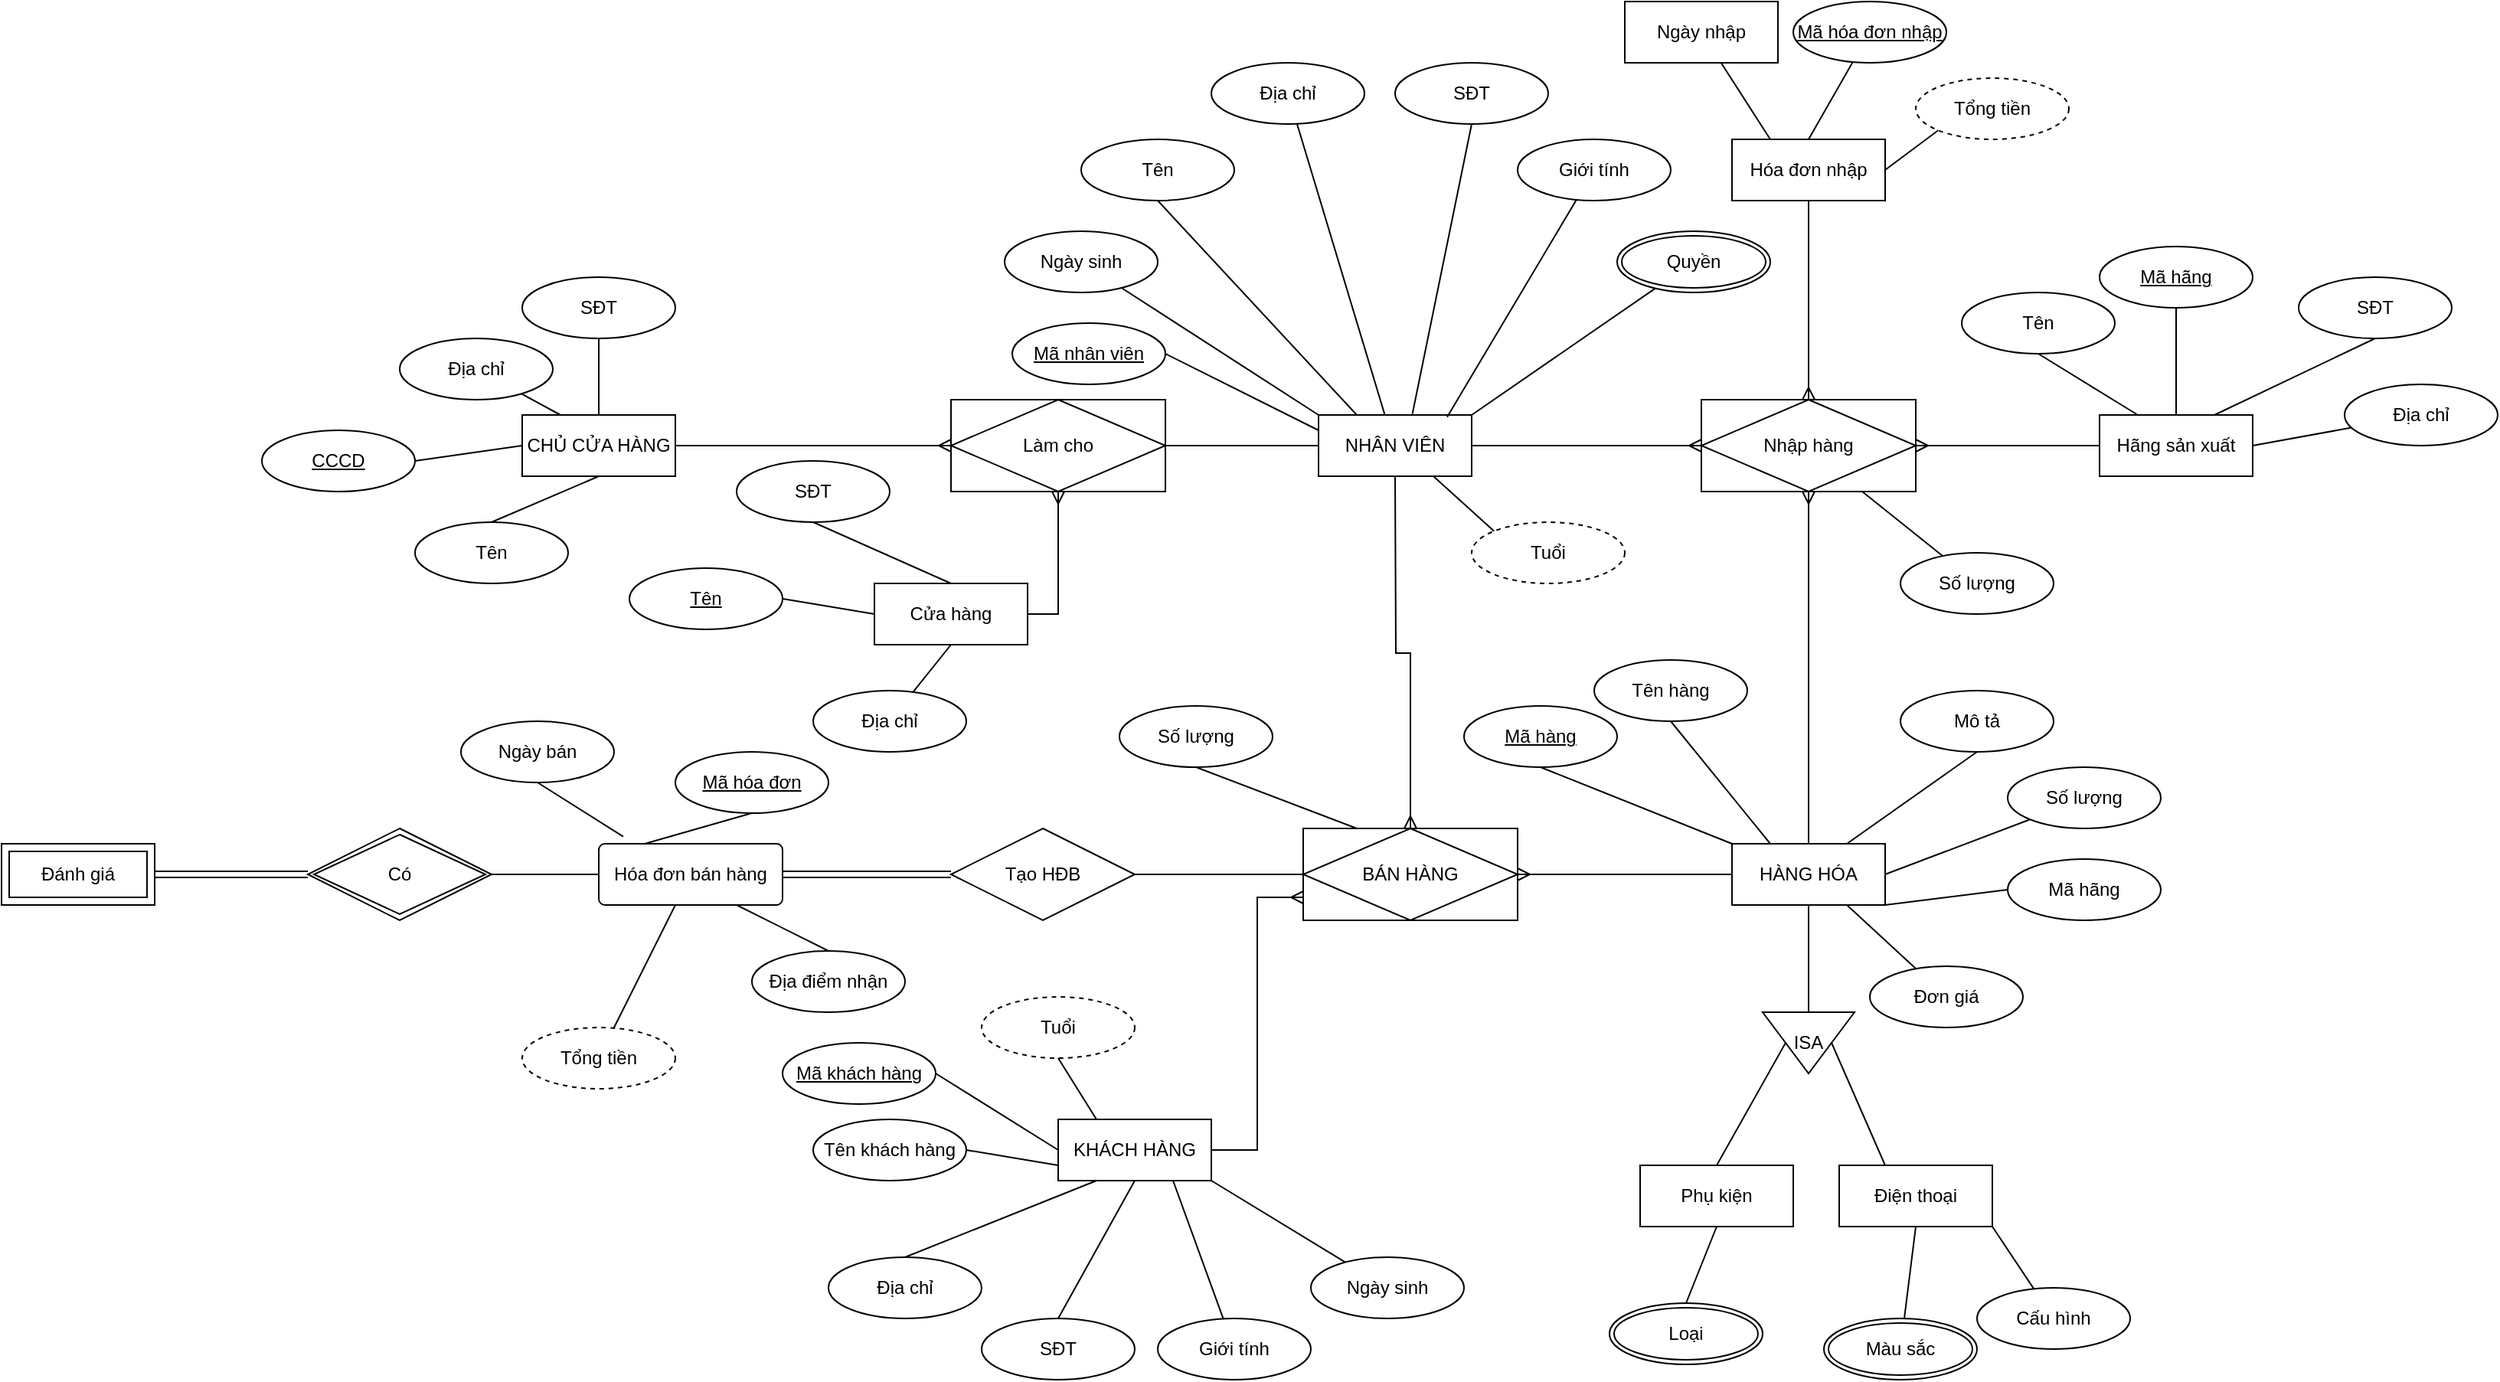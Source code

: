 <mxfile version="20.5.3" type="github">
  <diagram id="R2lEEEUBdFMjLlhIrx00" name="Page-1">
    <mxGraphModel dx="1632" dy="1568" grid="1" gridSize="10" guides="1" tooltips="1" connect="1" arrows="1" fold="1" page="1" pageScale="1" pageWidth="850" pageHeight="1100" math="0" shadow="0" extFonts="Permanent Marker^https://fonts.googleapis.com/css?family=Permanent+Marker">
      <root>
        <mxCell id="0" />
        <mxCell id="1" parent="0" />
        <mxCell id="MtX7xaCDXaW55iBjpOm6-78" value="Hóa đơn bán hàng" style="rounded=1;arcSize=10;whiteSpace=wrap;html=1;align=center;shadow=0;" parent="1" vertex="1">
          <mxGeometry x="10" y="360" width="120" height="40" as="geometry" />
        </mxCell>
        <mxCell id="MtX7xaCDXaW55iBjpOm6-1" value="BÁN HÀNG" style="shape=associativeEntity;whiteSpace=wrap;html=1;align=center;" parent="1" vertex="1">
          <mxGeometry x="470" y="350" width="140" height="60" as="geometry" />
        </mxCell>
        <mxCell id="MtX7xaCDXaW55iBjpOm6-67" value="Tạo HĐB" style="shape=rhombus;perimeter=rhombusPerimeter;whiteSpace=wrap;html=1;align=center;" parent="1" vertex="1">
          <mxGeometry x="240" y="350" width="120" height="60" as="geometry" />
        </mxCell>
        <mxCell id="MtX7xaCDXaW55iBjpOm6-68" value="" style="shape=link;html=1;rounded=0;exitX=0;exitY=0.5;exitDx=0;exitDy=0;entryX=1;entryY=0.5;entryDx=0;entryDy=0;" parent="1" source="MtX7xaCDXaW55iBjpOm6-67" target="MtX7xaCDXaW55iBjpOm6-78" edge="1">
          <mxGeometry relative="1" as="geometry">
            <mxPoint x="250" y="180" as="sourcePoint" />
            <mxPoint x="150" y="250" as="targetPoint" />
          </mxGeometry>
        </mxCell>
        <mxCell id="MtX7xaCDXaW55iBjpOm6-70" value="" style="endArrow=none;html=1;rounded=0;exitX=1;exitY=0.5;exitDx=0;exitDy=0;entryX=0;entryY=0.5;entryDx=0;entryDy=0;" parent="1" source="MtX7xaCDXaW55iBjpOm6-67" target="MtX7xaCDXaW55iBjpOm6-1" edge="1">
          <mxGeometry width="50" height="50" relative="1" as="geometry">
            <mxPoint x="400" y="270" as="sourcePoint" />
            <mxPoint x="450" y="220" as="targetPoint" />
          </mxGeometry>
        </mxCell>
        <mxCell id="MtX7xaCDXaW55iBjpOm6-81" value="" style="endArrow=none;html=1;rounded=0;exitX=0.75;exitY=1;exitDx=0;exitDy=0;entryX=0.5;entryY=0;entryDx=0;entryDy=0;" parent="1" source="MtX7xaCDXaW55iBjpOm6-78" target="MtX7xaCDXaW55iBjpOm6-82" edge="1">
          <mxGeometry relative="1" as="geometry">
            <mxPoint x="280" y="280" as="sourcePoint" />
            <mxPoint x="440" y="280" as="targetPoint" />
          </mxGeometry>
        </mxCell>
        <mxCell id="MtX7xaCDXaW55iBjpOm6-82" value="Địa điểm nhận" style="ellipse;whiteSpace=wrap;html=1;align=center;shadow=0;" parent="1" vertex="1">
          <mxGeometry x="110" y="430" width="100" height="40" as="geometry" />
        </mxCell>
        <mxCell id="MtX7xaCDXaW55iBjpOm6-83" value="" style="endArrow=none;html=1;rounded=0;" parent="1" source="MtX7xaCDXaW55iBjpOm6-78" target="MtX7xaCDXaW55iBjpOm6-84" edge="1">
          <mxGeometry relative="1" as="geometry">
            <mxPoint x="-100" y="320" as="sourcePoint" />
            <mxPoint x="60" y="320" as="targetPoint" />
          </mxGeometry>
        </mxCell>
        <mxCell id="MtX7xaCDXaW55iBjpOm6-84" value="Tổng tiền" style="ellipse;whiteSpace=wrap;html=1;align=center;dashed=1;shadow=0;" parent="1" vertex="1">
          <mxGeometry x="-40" y="480" width="100" height="40" as="geometry" />
        </mxCell>
        <mxCell id="MtX7xaCDXaW55iBjpOm6-87" value="Ngày bán" style="ellipse;whiteSpace=wrap;html=1;align=center;shadow=0;" parent="1" vertex="1">
          <mxGeometry x="-80" y="280" width="100" height="40" as="geometry" />
        </mxCell>
        <mxCell id="MtX7xaCDXaW55iBjpOm6-88" value="" style="endArrow=none;html=1;rounded=0;exitX=0.5;exitY=1;exitDx=0;exitDy=0;entryX=0.133;entryY=-0.117;entryDx=0;entryDy=0;entryPerimeter=0;" parent="1" source="MtX7xaCDXaW55iBjpOm6-87" target="MtX7xaCDXaW55iBjpOm6-78" edge="1">
          <mxGeometry relative="1" as="geometry">
            <mxPoint x="-130" y="240" as="sourcePoint" />
            <mxPoint x="30" y="240" as="targetPoint" />
          </mxGeometry>
        </mxCell>
        <mxCell id="MtX7xaCDXaW55iBjpOm6-89" value="Mã hóa đơn" style="ellipse;whiteSpace=wrap;html=1;align=center;fontStyle=4;shadow=0;" parent="1" vertex="1">
          <mxGeometry x="60" y="300" width="100" height="40" as="geometry" />
        </mxCell>
        <mxCell id="MtX7xaCDXaW55iBjpOm6-90" value="" style="endArrow=none;html=1;rounded=0;entryX=0.25;entryY=0;entryDx=0;entryDy=0;exitX=0.5;exitY=1;exitDx=0;exitDy=0;" parent="1" source="MtX7xaCDXaW55iBjpOm6-89" target="MtX7xaCDXaW55iBjpOm6-78" edge="1">
          <mxGeometry relative="1" as="geometry">
            <mxPoint x="-50" y="199.5" as="sourcePoint" />
            <mxPoint x="110" y="199.5" as="targetPoint" />
          </mxGeometry>
        </mxCell>
        <mxCell id="MtX7xaCDXaW55iBjpOm6-94" value="" style="edgeStyle=entityRelationEdgeStyle;fontSize=12;html=1;endArrow=ERmany;rounded=0;strokeColor=default;entryX=0;entryY=0.75;entryDx=0;entryDy=0;exitX=1;exitY=0.5;exitDx=0;exitDy=0;" parent="1" source="MtX7xaCDXaW55iBjpOm6-95" target="MtX7xaCDXaW55iBjpOm6-1" edge="1">
          <mxGeometry width="100" height="100" relative="1" as="geometry">
            <mxPoint x="420" y="490" as="sourcePoint" />
            <mxPoint x="500" y="370" as="targetPoint" />
          </mxGeometry>
        </mxCell>
        <mxCell id="MtX7xaCDXaW55iBjpOm6-95" value="KHÁCH HÀNG" style="whiteSpace=wrap;html=1;align=center;shadow=0;" parent="1" vertex="1">
          <mxGeometry x="310" y="540" width="100" height="40" as="geometry" />
        </mxCell>
        <mxCell id="MtX7xaCDXaW55iBjpOm6-96" value="" style="endArrow=none;html=1;rounded=0;strokeColor=default;entryX=0.25;entryY=0;entryDx=0;entryDy=0;exitX=0.5;exitY=1;exitDx=0;exitDy=0;" parent="1" source="MtX7xaCDXaW55iBjpOm6-97" target="MtX7xaCDXaW55iBjpOm6-1" edge="1">
          <mxGeometry relative="1" as="geometry">
            <mxPoint x="400" y="170" as="sourcePoint" />
            <mxPoint x="480" y="140" as="targetPoint" />
          </mxGeometry>
        </mxCell>
        <mxCell id="MtX7xaCDXaW55iBjpOm6-97" value="Số lượng" style="ellipse;whiteSpace=wrap;html=1;align=center;shadow=0;" parent="1" vertex="1">
          <mxGeometry x="350" y="270" width="100" height="40" as="geometry" />
        </mxCell>
        <mxCell id="MtX7xaCDXaW55iBjpOm6-98" value="Tuổi" style="ellipse;whiteSpace=wrap;html=1;align=center;dashed=1;shadow=0;" parent="1" vertex="1">
          <mxGeometry x="260" y="460" width="100" height="40" as="geometry" />
        </mxCell>
        <mxCell id="MtX7xaCDXaW55iBjpOm6-99" value="" style="endArrow=none;html=1;rounded=0;strokeColor=default;exitX=0.5;exitY=1;exitDx=0;exitDy=0;entryX=0.25;entryY=0;entryDx=0;entryDy=0;" parent="1" source="MtX7xaCDXaW55iBjpOm6-98" target="MtX7xaCDXaW55iBjpOm6-95" edge="1">
          <mxGeometry relative="1" as="geometry">
            <mxPoint x="120" y="550" as="sourcePoint" />
            <mxPoint x="280" y="550" as="targetPoint" />
          </mxGeometry>
        </mxCell>
        <mxCell id="MtX7xaCDXaW55iBjpOm6-100" value="Mã khách hàng" style="ellipse;whiteSpace=wrap;html=1;align=center;fontStyle=4;shadow=0;" parent="1" vertex="1">
          <mxGeometry x="130" y="490" width="100" height="40" as="geometry" />
        </mxCell>
        <mxCell id="MtX7xaCDXaW55iBjpOm6-101" value="" style="endArrow=none;html=1;rounded=0;strokeColor=default;exitX=1;exitY=0.5;exitDx=0;exitDy=0;entryX=0;entryY=0.5;entryDx=0;entryDy=0;" parent="1" source="MtX7xaCDXaW55iBjpOm6-100" target="MtX7xaCDXaW55iBjpOm6-95" edge="1">
          <mxGeometry relative="1" as="geometry">
            <mxPoint x="210" y="560" as="sourcePoint" />
            <mxPoint x="310" y="490" as="targetPoint" />
          </mxGeometry>
        </mxCell>
        <mxCell id="MtX7xaCDXaW55iBjpOm6-103" value="Tên khách hàng" style="ellipse;whiteSpace=wrap;html=1;align=center;shadow=0;" parent="1" vertex="1">
          <mxGeometry x="150" y="540" width="100" height="40" as="geometry" />
        </mxCell>
        <mxCell id="MtX7xaCDXaW55iBjpOm6-104" value="" style="endArrow=none;html=1;rounded=0;strokeColor=default;exitX=1;exitY=0.5;exitDx=0;exitDy=0;entryX=0;entryY=0.75;entryDx=0;entryDy=0;" parent="1" source="MtX7xaCDXaW55iBjpOm6-103" target="MtX7xaCDXaW55iBjpOm6-95" edge="1">
          <mxGeometry relative="1" as="geometry">
            <mxPoint x="260" y="529.38" as="sourcePoint" />
            <mxPoint x="410" y="529" as="targetPoint" />
          </mxGeometry>
        </mxCell>
        <mxCell id="MtX7xaCDXaW55iBjpOm6-105" value="Địa chỉ" style="ellipse;whiteSpace=wrap;html=1;align=center;shadow=0;" parent="1" vertex="1">
          <mxGeometry x="160" y="630" width="100" height="40" as="geometry" />
        </mxCell>
        <mxCell id="MtX7xaCDXaW55iBjpOm6-106" value="" style="endArrow=none;html=1;rounded=0;strokeColor=default;exitX=0.5;exitY=0;exitDx=0;exitDy=0;entryX=0.25;entryY=1;entryDx=0;entryDy=0;" parent="1" source="MtX7xaCDXaW55iBjpOm6-105" target="MtX7xaCDXaW55iBjpOm6-95" edge="1">
          <mxGeometry relative="1" as="geometry">
            <mxPoint x="20" y="390" as="sourcePoint" />
            <mxPoint x="180" y="390" as="targetPoint" />
          </mxGeometry>
        </mxCell>
        <mxCell id="MtX7xaCDXaW55iBjpOm6-107" value="" style="endArrow=none;html=1;rounded=0;strokeColor=default;exitX=0.5;exitY=0;exitDx=0;exitDy=0;entryX=0.5;entryY=1;entryDx=0;entryDy=0;" parent="1" source="MtX7xaCDXaW55iBjpOm6-109" target="MtX7xaCDXaW55iBjpOm6-95" edge="1">
          <mxGeometry relative="1" as="geometry">
            <mxPoint x="20" y="390" as="sourcePoint" />
            <mxPoint x="180" y="390" as="targetPoint" />
          </mxGeometry>
        </mxCell>
        <mxCell id="MtX7xaCDXaW55iBjpOm6-109" value="SĐT" style="ellipse;whiteSpace=wrap;html=1;align=center;shadow=0;" parent="1" vertex="1">
          <mxGeometry x="260" y="670" width="100" height="40" as="geometry" />
        </mxCell>
        <mxCell id="MtX7xaCDXaW55iBjpOm6-113" value="" style="endArrow=none;html=1;rounded=0;strokeColor=default;exitX=0.75;exitY=1;exitDx=0;exitDy=0;" parent="1" source="MtX7xaCDXaW55iBjpOm6-95" target="MtX7xaCDXaW55iBjpOm6-114" edge="1">
          <mxGeometry relative="1" as="geometry">
            <mxPoint x="20" y="390" as="sourcePoint" />
            <mxPoint x="480" y="550" as="targetPoint" />
          </mxGeometry>
        </mxCell>
        <mxCell id="MtX7xaCDXaW55iBjpOm6-114" value="Giới tính" style="ellipse;whiteSpace=wrap;html=1;align=center;shadow=0;" parent="1" vertex="1">
          <mxGeometry x="375" y="670" width="100" height="40" as="geometry" />
        </mxCell>
        <mxCell id="MtX7xaCDXaW55iBjpOm6-115" value="" style="endArrow=none;html=1;rounded=0;strokeColor=default;exitX=1;exitY=1;exitDx=0;exitDy=0;" parent="1" source="MtX7xaCDXaW55iBjpOm6-95" target="MtX7xaCDXaW55iBjpOm6-116" edge="1">
          <mxGeometry relative="1" as="geometry">
            <mxPoint x="20" y="390" as="sourcePoint" />
            <mxPoint x="570" y="550" as="targetPoint" />
          </mxGeometry>
        </mxCell>
        <mxCell id="MtX7xaCDXaW55iBjpOm6-116" value="Ngày sinh" style="ellipse;whiteSpace=wrap;html=1;align=center;shadow=0;direction=west;" parent="1" vertex="1">
          <mxGeometry x="475" y="630" width="100" height="40" as="geometry" />
        </mxCell>
        <mxCell id="a2MiJJkGT9Ku3auaw1OA-1" value="" style="edgeStyle=orthogonalEdgeStyle;fontSize=12;html=1;endArrow=ERmany;rounded=0;elbow=vertical;entryX=0.5;entryY=0;entryDx=0;entryDy=0;" parent="1" target="MtX7xaCDXaW55iBjpOm6-1" edge="1">
          <mxGeometry width="100" height="100" relative="1" as="geometry">
            <mxPoint x="530" y="120" as="sourcePoint" />
            <mxPoint x="530" y="220" as="targetPoint" />
          </mxGeometry>
        </mxCell>
        <mxCell id="a2MiJJkGT9Ku3auaw1OA-3" value="NHÂN VIÊN" style="whiteSpace=wrap;html=1;align=center;" parent="1" vertex="1">
          <mxGeometry x="480" y="80" width="100" height="40" as="geometry" />
        </mxCell>
        <mxCell id="a2MiJJkGT9Ku3auaw1OA-4" value="Tuổi" style="ellipse;whiteSpace=wrap;html=1;align=center;dashed=1;" parent="1" vertex="1">
          <mxGeometry x="580" y="150" width="100" height="40" as="geometry" />
        </mxCell>
        <mxCell id="a2MiJJkGT9Ku3auaw1OA-7" value="Quyền" style="ellipse;shape=doubleEllipse;margin=3;whiteSpace=wrap;html=1;align=center;" parent="1" vertex="1">
          <mxGeometry x="675" y="-40" width="100" height="40" as="geometry" />
        </mxCell>
        <mxCell id="a2MiJJkGT9Ku3auaw1OA-10" value="" style="endArrow=none;html=1;rounded=0;elbow=vertical;exitX=0.75;exitY=1;exitDx=0;exitDy=0;entryX=0;entryY=0;entryDx=0;entryDy=0;" parent="1" source="a2MiJJkGT9Ku3auaw1OA-3" target="a2MiJJkGT9Ku3auaw1OA-4" edge="1">
          <mxGeometry relative="1" as="geometry">
            <mxPoint x="490" y="250" as="sourcePoint" />
            <mxPoint x="650" y="250" as="targetPoint" />
          </mxGeometry>
        </mxCell>
        <mxCell id="a2MiJJkGT9Ku3auaw1OA-11" value="" style="endArrow=none;html=1;rounded=0;elbow=vertical;exitX=1;exitY=0;exitDx=0;exitDy=0;" parent="1" source="a2MiJJkGT9Ku3auaw1OA-3" target="a2MiJJkGT9Ku3auaw1OA-7" edge="1">
          <mxGeometry relative="1" as="geometry">
            <mxPoint x="490" y="250" as="sourcePoint" />
            <mxPoint x="650" y="250" as="targetPoint" />
          </mxGeometry>
        </mxCell>
        <mxCell id="a2MiJJkGT9Ku3auaw1OA-12" value="" style="endArrow=none;html=1;rounded=0;elbow=vertical;exitX=0.84;exitY=0.033;exitDx=0;exitDy=0;exitPerimeter=0;" parent="1" source="a2MiJJkGT9Ku3auaw1OA-3" target="a2MiJJkGT9Ku3auaw1OA-13" edge="1">
          <mxGeometry relative="1" as="geometry">
            <mxPoint x="490" y="250" as="sourcePoint" />
            <mxPoint x="640" y="70" as="targetPoint" />
          </mxGeometry>
        </mxCell>
        <mxCell id="a2MiJJkGT9Ku3auaw1OA-13" value="Giới tính" style="ellipse;whiteSpace=wrap;html=1;align=center;" parent="1" vertex="1">
          <mxGeometry x="610" y="-100" width="100" height="40" as="geometry" />
        </mxCell>
        <mxCell id="a2MiJJkGT9Ku3auaw1OA-14" value="SĐT" style="ellipse;whiteSpace=wrap;html=1;align=center;" parent="1" vertex="1">
          <mxGeometry x="530" y="-150" width="100" height="40" as="geometry" />
        </mxCell>
        <mxCell id="a2MiJJkGT9Ku3auaw1OA-15" value="" style="endArrow=none;html=1;rounded=0;elbow=vertical;entryX=0.5;entryY=1;entryDx=0;entryDy=0;exitX=0.613;exitY=-0.017;exitDx=0;exitDy=0;exitPerimeter=0;" parent="1" source="a2MiJJkGT9Ku3auaw1OA-3" target="a2MiJJkGT9Ku3auaw1OA-14" edge="1">
          <mxGeometry relative="1" as="geometry">
            <mxPoint x="550" y="80" as="sourcePoint" />
            <mxPoint x="650" y="250" as="targetPoint" />
          </mxGeometry>
        </mxCell>
        <mxCell id="a2MiJJkGT9Ku3auaw1OA-17" value="" style="endArrow=none;html=1;rounded=0;elbow=vertical;exitX=0.433;exitY=0;exitDx=0;exitDy=0;exitPerimeter=0;" parent="1" source="a2MiJJkGT9Ku3auaw1OA-3" target="a2MiJJkGT9Ku3auaw1OA-18" edge="1">
          <mxGeometry relative="1" as="geometry">
            <mxPoint x="490" y="250" as="sourcePoint" />
            <mxPoint x="460" y="50" as="targetPoint" />
          </mxGeometry>
        </mxCell>
        <mxCell id="a2MiJJkGT9Ku3auaw1OA-18" value="Địa chỉ" style="ellipse;whiteSpace=wrap;html=1;align=center;" parent="1" vertex="1">
          <mxGeometry x="410" y="-150" width="100" height="40" as="geometry" />
        </mxCell>
        <mxCell id="a2MiJJkGT9Ku3auaw1OA-20" value="Tên" style="ellipse;whiteSpace=wrap;html=1;align=center;" parent="1" vertex="1">
          <mxGeometry x="325" y="-100" width="100" height="40" as="geometry" />
        </mxCell>
        <mxCell id="a2MiJJkGT9Ku3auaw1OA-21" value="" style="endArrow=none;html=1;rounded=0;elbow=vertical;exitX=0.5;exitY=1;exitDx=0;exitDy=0;entryX=0.25;entryY=0;entryDx=0;entryDy=0;" parent="1" source="a2MiJJkGT9Ku3auaw1OA-20" target="a2MiJJkGT9Ku3auaw1OA-3" edge="1">
          <mxGeometry relative="1" as="geometry">
            <mxPoint x="490" y="250" as="sourcePoint" />
            <mxPoint x="650" y="250" as="targetPoint" />
          </mxGeometry>
        </mxCell>
        <mxCell id="a2MiJJkGT9Ku3auaw1OA-23" value="" style="endArrow=none;html=1;rounded=0;elbow=vertical;exitX=0;exitY=0;exitDx=0;exitDy=0;" parent="1" source="a2MiJJkGT9Ku3auaw1OA-3" target="a2MiJJkGT9Ku3auaw1OA-24" edge="1">
          <mxGeometry relative="1" as="geometry">
            <mxPoint x="490" y="250" as="sourcePoint" />
            <mxPoint x="410" y="120" as="targetPoint" />
          </mxGeometry>
        </mxCell>
        <mxCell id="a2MiJJkGT9Ku3auaw1OA-24" value="Ngày sinh" style="ellipse;whiteSpace=wrap;html=1;align=center;" parent="1" vertex="1">
          <mxGeometry x="275" y="-40" width="100" height="40" as="geometry" />
        </mxCell>
        <mxCell id="a2MiJJkGT9Ku3auaw1OA-26" value="" style="endArrow=none;html=1;rounded=0;elbow=vertical;exitX=0;exitY=0.25;exitDx=0;exitDy=0;entryX=1;entryY=0.5;entryDx=0;entryDy=0;" parent="1" source="a2MiJJkGT9Ku3auaw1OA-3" target="a2MiJJkGT9Ku3auaw1OA-30" edge="1">
          <mxGeometry relative="1" as="geometry">
            <mxPoint x="310" y="250" as="sourcePoint" />
            <mxPoint x="382.76" y="149.634" as="targetPoint" />
          </mxGeometry>
        </mxCell>
        <mxCell id="a2MiJJkGT9Ku3auaw1OA-30" value="Mã nhân viên" style="ellipse;whiteSpace=wrap;html=1;align=center;fontStyle=4;" parent="1" vertex="1">
          <mxGeometry x="280" y="20" width="100" height="40" as="geometry" />
        </mxCell>
        <mxCell id="a2MiJJkGT9Ku3auaw1OA-34" value="Làm cho" style="shape=associativeEntity;whiteSpace=wrap;html=1;align=center;" parent="1" vertex="1">
          <mxGeometry x="240" y="70" width="140" height="60" as="geometry" />
        </mxCell>
        <mxCell id="a2MiJJkGT9Ku3auaw1OA-35" value="" style="endArrow=none;html=1;rounded=0;elbow=vertical;exitX=1;exitY=0.5;exitDx=0;exitDy=0;entryX=0;entryY=0.5;entryDx=0;entryDy=0;" parent="1" source="a2MiJJkGT9Ku3auaw1OA-34" target="a2MiJJkGT9Ku3auaw1OA-3" edge="1">
          <mxGeometry relative="1" as="geometry">
            <mxPoint x="310" y="90" as="sourcePoint" />
            <mxPoint x="470" y="90" as="targetPoint" />
          </mxGeometry>
        </mxCell>
        <mxCell id="a2MiJJkGT9Ku3auaw1OA-39" value="" style="edgeStyle=orthogonalEdgeStyle;fontSize=12;html=1;endArrow=ERmany;rounded=0;elbow=vertical;entryX=0.5;entryY=1;entryDx=0;entryDy=0;exitX=1;exitY=0.5;exitDx=0;exitDy=0;" parent="1" source="a2MiJJkGT9Ku3auaw1OA-40" target="a2MiJJkGT9Ku3auaw1OA-34" edge="1">
          <mxGeometry width="100" height="100" relative="1" as="geometry">
            <mxPoint x="190" y="190" as="sourcePoint" />
            <mxPoint x="140" y="150" as="targetPoint" />
          </mxGeometry>
        </mxCell>
        <mxCell id="a2MiJJkGT9Ku3auaw1OA-40" value="Cửa hàng" style="whiteSpace=wrap;html=1;align=center;" parent="1" vertex="1">
          <mxGeometry x="190" y="190" width="100" height="40" as="geometry" />
        </mxCell>
        <mxCell id="a2MiJJkGT9Ku3auaw1OA-41" value="SĐT" style="ellipse;whiteSpace=wrap;html=1;align=center;" parent="1" vertex="1">
          <mxGeometry x="100" y="110" width="100" height="40" as="geometry" />
        </mxCell>
        <mxCell id="a2MiJJkGT9Ku3auaw1OA-42" value="Tên" style="ellipse;whiteSpace=wrap;html=1;align=center;fontStyle=4;" parent="1" vertex="1">
          <mxGeometry x="30" y="180" width="100" height="40" as="geometry" />
        </mxCell>
        <mxCell id="a2MiJJkGT9Ku3auaw1OA-43" value="" style="endArrow=none;html=1;rounded=0;elbow=vertical;exitX=0.5;exitY=1;exitDx=0;exitDy=0;entryX=0.5;entryY=0;entryDx=0;entryDy=0;" parent="1" source="a2MiJJkGT9Ku3auaw1OA-41" target="a2MiJJkGT9Ku3auaw1OA-40" edge="1">
          <mxGeometry relative="1" as="geometry">
            <mxPoint x="10" y="200" as="sourcePoint" />
            <mxPoint x="170" y="200" as="targetPoint" />
          </mxGeometry>
        </mxCell>
        <mxCell id="a2MiJJkGT9Ku3auaw1OA-44" value="" style="endArrow=none;html=1;rounded=0;elbow=vertical;exitX=1;exitY=0.5;exitDx=0;exitDy=0;entryX=0;entryY=0.5;entryDx=0;entryDy=0;" parent="1" source="a2MiJJkGT9Ku3auaw1OA-42" target="a2MiJJkGT9Ku3auaw1OA-40" edge="1">
          <mxGeometry relative="1" as="geometry">
            <mxPoint x="10" y="200" as="sourcePoint" />
            <mxPoint x="170" y="200" as="targetPoint" />
          </mxGeometry>
        </mxCell>
        <mxCell id="a2MiJJkGT9Ku3auaw1OA-45" value="" style="endArrow=none;html=1;rounded=0;elbow=vertical;exitX=0.5;exitY=1;exitDx=0;exitDy=0;" parent="1" source="a2MiJJkGT9Ku3auaw1OA-40" target="a2MiJJkGT9Ku3auaw1OA-46" edge="1">
          <mxGeometry relative="1" as="geometry">
            <mxPoint x="10" y="200" as="sourcePoint" />
            <mxPoint x="160" y="300" as="targetPoint" />
          </mxGeometry>
        </mxCell>
        <mxCell id="a2MiJJkGT9Ku3auaw1OA-46" value="Địa chỉ" style="ellipse;whiteSpace=wrap;html=1;align=center;" parent="1" vertex="1">
          <mxGeometry x="150" y="260" width="100" height="40" as="geometry" />
        </mxCell>
        <mxCell id="a2MiJJkGT9Ku3auaw1OA-47" value="" style="edgeStyle=entityRelationEdgeStyle;fontSize=12;html=1;endArrow=ERmany;rounded=0;elbow=vertical;entryX=0;entryY=0.5;entryDx=0;entryDy=0;exitX=1;exitY=0.5;exitDx=0;exitDy=0;" parent="1" source="a2MiJJkGT9Ku3auaw1OA-48" target="a2MiJJkGT9Ku3auaw1OA-34" edge="1">
          <mxGeometry width="100" height="100" relative="1" as="geometry">
            <mxPoint x="70" y="100" as="sourcePoint" />
            <mxPoint x="140" y="150" as="targetPoint" />
          </mxGeometry>
        </mxCell>
        <mxCell id="a2MiJJkGT9Ku3auaw1OA-48" value="CHỦ CỬA HÀNG" style="whiteSpace=wrap;html=1;align=center;" parent="1" vertex="1">
          <mxGeometry x="-40" y="80" width="100" height="40" as="geometry" />
        </mxCell>
        <mxCell id="a2MiJJkGT9Ku3auaw1OA-50" value="Tên" style="ellipse;whiteSpace=wrap;html=1;align=center;" parent="1" vertex="1">
          <mxGeometry x="-110" y="150" width="100" height="40" as="geometry" />
        </mxCell>
        <mxCell id="a2MiJJkGT9Ku3auaw1OA-53" value="" style="endArrow=none;html=1;rounded=0;elbow=vertical;exitX=0.5;exitY=0;exitDx=0;exitDy=0;entryX=0.5;entryY=1;entryDx=0;entryDy=0;" parent="1" source="a2MiJJkGT9Ku3auaw1OA-50" target="a2MiJJkGT9Ku3auaw1OA-48" edge="1">
          <mxGeometry relative="1" as="geometry">
            <mxPoint x="10" y="200" as="sourcePoint" />
            <mxPoint x="170" y="200" as="targetPoint" />
          </mxGeometry>
        </mxCell>
        <mxCell id="a2MiJJkGT9Ku3auaw1OA-54" value="SĐT" style="ellipse;whiteSpace=wrap;html=1;align=center;" parent="1" vertex="1">
          <mxGeometry x="-40" y="-10" width="100" height="40" as="geometry" />
        </mxCell>
        <mxCell id="a2MiJJkGT9Ku3auaw1OA-55" value="" style="endArrow=none;html=1;rounded=0;elbow=vertical;exitX=0.5;exitY=1;exitDx=0;exitDy=0;entryX=0.5;entryY=0;entryDx=0;entryDy=0;" parent="1" source="a2MiJJkGT9Ku3auaw1OA-54" target="a2MiJJkGT9Ku3auaw1OA-48" edge="1">
          <mxGeometry relative="1" as="geometry">
            <mxPoint x="10" y="200" as="sourcePoint" />
            <mxPoint x="170" y="200" as="targetPoint" />
          </mxGeometry>
        </mxCell>
        <mxCell id="a2MiJJkGT9Ku3auaw1OA-56" value="" style="endArrow=none;html=1;rounded=0;elbow=vertical;exitX=0.25;exitY=0;exitDx=0;exitDy=0;" parent="1" source="a2MiJJkGT9Ku3auaw1OA-48" target="a2MiJJkGT9Ku3auaw1OA-57" edge="1">
          <mxGeometry relative="1" as="geometry">
            <mxPoint x="10" y="200" as="sourcePoint" />
            <mxPoint x="-70" y="50" as="targetPoint" />
          </mxGeometry>
        </mxCell>
        <mxCell id="a2MiJJkGT9Ku3auaw1OA-57" value="Địa chỉ" style="ellipse;whiteSpace=wrap;html=1;align=center;" parent="1" vertex="1">
          <mxGeometry x="-120" y="30" width="100" height="40" as="geometry" />
        </mxCell>
        <mxCell id="a2MiJJkGT9Ku3auaw1OA-58" value="" style="endArrow=none;html=1;rounded=0;elbow=vertical;exitX=0;exitY=0.5;exitDx=0;exitDy=0;entryX=1;entryY=0.5;entryDx=0;entryDy=0;" parent="1" source="a2MiJJkGT9Ku3auaw1OA-48" target="a2MiJJkGT9Ku3auaw1OA-60" edge="1">
          <mxGeometry relative="1" as="geometry">
            <mxPoint x="10" y="200" as="sourcePoint" />
            <mxPoint x="-113.846" y="112.308" as="targetPoint" />
          </mxGeometry>
        </mxCell>
        <mxCell id="a2MiJJkGT9Ku3auaw1OA-60" value="CCCD" style="ellipse;whiteSpace=wrap;html=1;align=center;fontStyle=4;" parent="1" vertex="1">
          <mxGeometry x="-210" y="90" width="100" height="40" as="geometry" />
        </mxCell>
        <mxCell id="a2MiJJkGT9Ku3auaw1OA-62" value="" style="fontSize=12;html=1;endArrow=ERmany;rounded=0;elbow=vertical;exitX=0;exitY=0.5;exitDx=0;exitDy=0;" parent="1" source="a2MiJJkGT9Ku3auaw1OA-63" target="MtX7xaCDXaW55iBjpOm6-1" edge="1">
          <mxGeometry width="100" height="100" relative="1" as="geometry">
            <mxPoint x="750" y="380" as="sourcePoint" />
            <mxPoint x="780" y="190" as="targetPoint" />
          </mxGeometry>
        </mxCell>
        <mxCell id="a2MiJJkGT9Ku3auaw1OA-63" value="HÀNG HÓA" style="whiteSpace=wrap;html=1;align=center;" parent="1" vertex="1">
          <mxGeometry x="750" y="360" width="100" height="40" as="geometry" />
        </mxCell>
        <mxCell id="a2MiJJkGT9Ku3auaw1OA-64" value="" style="endArrow=none;html=1;rounded=0;elbow=vertical;entryX=0.25;entryY=0;entryDx=0;entryDy=0;exitX=0.5;exitY=1;exitDx=0;exitDy=0;" parent="1" source="a2MiJJkGT9Ku3auaw1OA-65" target="a2MiJJkGT9Ku3auaw1OA-63" edge="1">
          <mxGeometry relative="1" as="geometry">
            <mxPoint x="700" y="320" as="sourcePoint" />
            <mxPoint x="820" y="250" as="targetPoint" />
          </mxGeometry>
        </mxCell>
        <mxCell id="a2MiJJkGT9Ku3auaw1OA-65" value="Tên hàng" style="ellipse;whiteSpace=wrap;html=1;align=center;" parent="1" vertex="1">
          <mxGeometry x="660" y="240" width="100" height="40" as="geometry" />
        </mxCell>
        <mxCell id="a2MiJJkGT9Ku3auaw1OA-66" value="" style="endArrow=none;html=1;rounded=0;elbow=vertical;entryX=0;entryY=0;entryDx=0;entryDy=0;exitX=0.5;exitY=1;exitDx=0;exitDy=0;" parent="1" source="a2MiJJkGT9Ku3auaw1OA-67" target="a2MiJJkGT9Ku3auaw1OA-63" edge="1">
          <mxGeometry relative="1" as="geometry">
            <mxPoint x="660" y="250" as="sourcePoint" />
            <mxPoint x="820" y="250" as="targetPoint" />
          </mxGeometry>
        </mxCell>
        <mxCell id="a2MiJJkGT9Ku3auaw1OA-67" value="Mã hàng" style="ellipse;whiteSpace=wrap;html=1;align=center;fontStyle=4;" parent="1" vertex="1">
          <mxGeometry x="575" y="270" width="100" height="40" as="geometry" />
        </mxCell>
        <mxCell id="a2MiJJkGT9Ku3auaw1OA-68" value="" style="endArrow=none;html=1;rounded=0;elbow=vertical;exitX=0.75;exitY=0;exitDx=0;exitDy=0;entryX=0.5;entryY=1;entryDx=0;entryDy=0;" parent="1" source="a2MiJJkGT9Ku3auaw1OA-63" target="a2MiJJkGT9Ku3auaw1OA-69" edge="1">
          <mxGeometry relative="1" as="geometry">
            <mxPoint x="660" y="250" as="sourcePoint" />
            <mxPoint x="880" y="300" as="targetPoint" />
          </mxGeometry>
        </mxCell>
        <mxCell id="a2MiJJkGT9Ku3auaw1OA-69" value="Mô tả" style="ellipse;whiteSpace=wrap;html=1;align=center;" parent="1" vertex="1">
          <mxGeometry x="860" y="260" width="100" height="40" as="geometry" />
        </mxCell>
        <mxCell id="a2MiJJkGT9Ku3auaw1OA-70" value="Số lượng" style="ellipse;whiteSpace=wrap;html=1;align=center;" parent="1" vertex="1">
          <mxGeometry x="930" y="310" width="100" height="40" as="geometry" />
        </mxCell>
        <mxCell id="a2MiJJkGT9Ku3auaw1OA-71" value="" style="endArrow=none;html=1;rounded=0;elbow=vertical;exitX=1;exitY=0.5;exitDx=0;exitDy=0;entryX=0;entryY=1;entryDx=0;entryDy=0;" parent="1" source="a2MiJJkGT9Ku3auaw1OA-63" target="a2MiJJkGT9Ku3auaw1OA-70" edge="1">
          <mxGeometry relative="1" as="geometry">
            <mxPoint x="660" y="250" as="sourcePoint" />
            <mxPoint x="820" y="250" as="targetPoint" />
          </mxGeometry>
        </mxCell>
        <mxCell id="a2MiJJkGT9Ku3auaw1OA-72" value="Mã hãng" style="ellipse;whiteSpace=wrap;html=1;align=center;" parent="1" vertex="1">
          <mxGeometry x="930" y="370" width="100" height="40" as="geometry" />
        </mxCell>
        <mxCell id="a2MiJJkGT9Ku3auaw1OA-73" value="" style="endArrow=none;html=1;rounded=0;elbow=vertical;exitX=1;exitY=1;exitDx=0;exitDy=0;entryX=0;entryY=0.5;entryDx=0;entryDy=0;" parent="1" source="a2MiJJkGT9Ku3auaw1OA-63" target="a2MiJJkGT9Ku3auaw1OA-72" edge="1">
          <mxGeometry relative="1" as="geometry">
            <mxPoint x="660" y="250" as="sourcePoint" />
            <mxPoint x="820" y="250" as="targetPoint" />
          </mxGeometry>
        </mxCell>
        <mxCell id="a2MiJJkGT9Ku3auaw1OA-74" value="" style="endArrow=none;html=1;rounded=0;elbow=vertical;exitX=0.75;exitY=1;exitDx=0;exitDy=0;" parent="1" source="a2MiJJkGT9Ku3auaw1OA-63" target="a2MiJJkGT9Ku3auaw1OA-75" edge="1">
          <mxGeometry relative="1" as="geometry">
            <mxPoint x="660" y="250" as="sourcePoint" />
            <mxPoint x="900" y="440" as="targetPoint" />
          </mxGeometry>
        </mxCell>
        <mxCell id="a2MiJJkGT9Ku3auaw1OA-75" value="Đơn giá" style="ellipse;whiteSpace=wrap;html=1;align=center;" parent="1" vertex="1">
          <mxGeometry x="840" y="440" width="100" height="40" as="geometry" />
        </mxCell>
        <mxCell id="a2MiJJkGT9Ku3auaw1OA-78" value="ISA" style="triangle;whiteSpace=wrap;html=1;direction=south;" parent="1" vertex="1">
          <mxGeometry x="770" y="470" width="60" height="40" as="geometry" />
        </mxCell>
        <mxCell id="a2MiJJkGT9Ku3auaw1OA-79" value="" style="endArrow=none;html=1;rounded=0;elbow=vertical;exitX=0;exitY=0.5;exitDx=0;exitDy=0;entryX=0.5;entryY=1;entryDx=0;entryDy=0;" parent="1" source="a2MiJJkGT9Ku3auaw1OA-78" target="a2MiJJkGT9Ku3auaw1OA-63" edge="1">
          <mxGeometry relative="1" as="geometry">
            <mxPoint x="650" y="450" as="sourcePoint" />
            <mxPoint x="810" y="450" as="targetPoint" />
          </mxGeometry>
        </mxCell>
        <mxCell id="a2MiJJkGT9Ku3auaw1OA-80" value="" style="endArrow=none;html=1;rounded=0;elbow=vertical;entryX=0.5;entryY=1;entryDx=0;entryDy=0;exitX=0.5;exitY=0;exitDx=0;exitDy=0;" parent="1" source="a2MiJJkGT9Ku3auaw1OA-82" target="a2MiJJkGT9Ku3auaw1OA-78" edge="1">
          <mxGeometry relative="1" as="geometry">
            <mxPoint x="740" y="570" as="sourcePoint" />
            <mxPoint x="810" y="450" as="targetPoint" />
          </mxGeometry>
        </mxCell>
        <mxCell id="a2MiJJkGT9Ku3auaw1OA-81" value="" style="endArrow=none;html=1;rounded=0;elbow=vertical;exitX=0.5;exitY=0;exitDx=0;exitDy=0;" parent="1" source="a2MiJJkGT9Ku3auaw1OA-78" edge="1">
          <mxGeometry relative="1" as="geometry">
            <mxPoint x="650" y="450" as="sourcePoint" />
            <mxPoint x="850" y="570" as="targetPoint" />
          </mxGeometry>
        </mxCell>
        <mxCell id="a2MiJJkGT9Ku3auaw1OA-82" value="Phụ kiện" style="whiteSpace=wrap;html=1;align=center;" parent="1" vertex="1">
          <mxGeometry x="690" y="570" width="100" height="40" as="geometry" />
        </mxCell>
        <mxCell id="a2MiJJkGT9Ku3auaw1OA-83" value="Điện thoại" style="whiteSpace=wrap;html=1;align=center;" parent="1" vertex="1">
          <mxGeometry x="820" y="570" width="100" height="40" as="geometry" />
        </mxCell>
        <mxCell id="a2MiJJkGT9Ku3auaw1OA-84" value="" style="endArrow=none;html=1;rounded=0;elbow=vertical;exitX=0.5;exitY=1;exitDx=0;exitDy=0;entryX=0.5;entryY=0;entryDx=0;entryDy=0;" parent="1" source="a2MiJJkGT9Ku3auaw1OA-82" target="a2MiJJkGT9Ku3auaw1OA-85" edge="1">
          <mxGeometry relative="1" as="geometry">
            <mxPoint x="650" y="620" as="sourcePoint" />
            <mxPoint x="710" y="690" as="targetPoint" />
          </mxGeometry>
        </mxCell>
        <mxCell id="a2MiJJkGT9Ku3auaw1OA-85" value="Loại" style="ellipse;shape=doubleEllipse;margin=3;whiteSpace=wrap;html=1;align=center;" parent="1" vertex="1">
          <mxGeometry x="670" y="660" width="100" height="40" as="geometry" />
        </mxCell>
        <mxCell id="a2MiJJkGT9Ku3auaw1OA-89" value="" style="endArrow=none;html=1;rounded=0;elbow=vertical;exitX=0.5;exitY=1;exitDx=0;exitDy=0;" parent="1" source="a2MiJJkGT9Ku3auaw1OA-83" target="a2MiJJkGT9Ku3auaw1OA-90" edge="1">
          <mxGeometry relative="1" as="geometry">
            <mxPoint x="650" y="620" as="sourcePoint" />
            <mxPoint x="850" y="670" as="targetPoint" />
          </mxGeometry>
        </mxCell>
        <mxCell id="a2MiJJkGT9Ku3auaw1OA-90" value="Màu sắc" style="ellipse;shape=doubleEllipse;margin=3;whiteSpace=wrap;html=1;align=center;" parent="1" vertex="1">
          <mxGeometry x="810" y="670" width="100" height="40" as="geometry" />
        </mxCell>
        <mxCell id="a2MiJJkGT9Ku3auaw1OA-91" value="" style="endArrow=none;html=1;rounded=0;elbow=vertical;exitX=1;exitY=1;exitDx=0;exitDy=0;" parent="1" source="a2MiJJkGT9Ku3auaw1OA-83" target="a2MiJJkGT9Ku3auaw1OA-92" edge="1">
          <mxGeometry relative="1" as="geometry">
            <mxPoint x="650" y="620" as="sourcePoint" />
            <mxPoint x="960" y="670" as="targetPoint" />
          </mxGeometry>
        </mxCell>
        <mxCell id="a2MiJJkGT9Ku3auaw1OA-92" value="Cấu hình" style="ellipse;whiteSpace=wrap;html=1;align=center;" parent="1" vertex="1">
          <mxGeometry x="910" y="650" width="100" height="40" as="geometry" />
        </mxCell>
        <mxCell id="a2MiJJkGT9Ku3auaw1OA-93" value="" style="edgeStyle=entityRelationEdgeStyle;fontSize=12;html=1;endArrow=ERmany;rounded=0;elbow=vertical;exitX=1;exitY=0.5;exitDx=0;exitDy=0;entryX=0;entryY=0.5;entryDx=0;entryDy=0;" parent="1" source="a2MiJJkGT9Ku3auaw1OA-3" target="a2MiJJkGT9Ku3auaw1OA-95" edge="1">
          <mxGeometry width="100" height="100" relative="1" as="geometry">
            <mxPoint x="460" y="120" as="sourcePoint" />
            <mxPoint x="710" y="100" as="targetPoint" />
          </mxGeometry>
        </mxCell>
        <mxCell id="a2MiJJkGT9Ku3auaw1OA-95" value="Nhập hàng" style="shape=associativeEntity;whiteSpace=wrap;html=1;align=center;" parent="1" vertex="1">
          <mxGeometry x="730" y="70" width="140" height="60" as="geometry" />
        </mxCell>
        <mxCell id="a2MiJJkGT9Ku3auaw1OA-96" value="" style="fontSize=12;html=1;endArrow=ERmany;rounded=0;elbow=vertical;exitX=0.5;exitY=0;exitDx=0;exitDy=0;entryX=0.5;entryY=1;entryDx=0;entryDy=0;" parent="1" source="a2MiJJkGT9Ku3auaw1OA-63" target="a2MiJJkGT9Ku3auaw1OA-95" edge="1">
          <mxGeometry width="100" height="100" relative="1" as="geometry">
            <mxPoint x="460" y="360" as="sourcePoint" />
            <mxPoint x="560" y="260" as="targetPoint" />
          </mxGeometry>
        </mxCell>
        <mxCell id="a2MiJJkGT9Ku3auaw1OA-97" value="" style="endArrow=none;html=1;rounded=0;elbow=vertical;exitX=0.75;exitY=1;exitDx=0;exitDy=0;" parent="1" source="a2MiJJkGT9Ku3auaw1OA-95" target="a2MiJJkGT9Ku3auaw1OA-98" edge="1">
          <mxGeometry relative="1" as="geometry">
            <mxPoint x="860" y="310" as="sourcePoint" />
            <mxPoint x="910" y="190" as="targetPoint" />
          </mxGeometry>
        </mxCell>
        <mxCell id="a2MiJJkGT9Ku3auaw1OA-98" value="Số lượng" style="ellipse;whiteSpace=wrap;html=1;align=center;" parent="1" vertex="1">
          <mxGeometry x="860" y="170" width="100" height="40" as="geometry" />
        </mxCell>
        <mxCell id="a2MiJJkGT9Ku3auaw1OA-100" value="" style="fontSize=12;html=1;endArrow=ERmany;rounded=0;elbow=vertical;entryX=1;entryY=0.5;entryDx=0;entryDy=0;exitX=0;exitY=0.5;exitDx=0;exitDy=0;" parent="1" source="a2MiJJkGT9Ku3auaw1OA-101" target="a2MiJJkGT9Ku3auaw1OA-95" edge="1">
          <mxGeometry width="100" height="100" relative="1" as="geometry">
            <mxPoint x="1030" y="100" as="sourcePoint" />
            <mxPoint x="950" y="50" as="targetPoint" />
          </mxGeometry>
        </mxCell>
        <mxCell id="a2MiJJkGT9Ku3auaw1OA-101" value="Hãng sản xuất" style="whiteSpace=wrap;html=1;align=center;" parent="1" vertex="1">
          <mxGeometry x="990" y="80" width="100" height="40" as="geometry" />
        </mxCell>
        <mxCell id="a2MiJJkGT9Ku3auaw1OA-103" value="" style="endArrow=none;html=1;rounded=0;elbow=vertical;entryX=0.25;entryY=0;entryDx=0;entryDy=0;exitX=0.5;exitY=1;exitDx=0;exitDy=0;" parent="1" source="a2MiJJkGT9Ku3auaw1OA-104" target="a2MiJJkGT9Ku3auaw1OA-101" edge="1">
          <mxGeometry relative="1" as="geometry">
            <mxPoint x="990" y="20" as="sourcePoint" />
            <mxPoint x="1020" y="90" as="targetPoint" />
          </mxGeometry>
        </mxCell>
        <mxCell id="a2MiJJkGT9Ku3auaw1OA-104" value="Tên" style="ellipse;whiteSpace=wrap;html=1;align=center;" parent="1" vertex="1">
          <mxGeometry x="900" width="100" height="40" as="geometry" />
        </mxCell>
        <mxCell id="a2MiJJkGT9Ku3auaw1OA-105" value="" style="endArrow=none;html=1;rounded=0;elbow=vertical;exitX=0.5;exitY=0;exitDx=0;exitDy=0;" parent="1" source="a2MiJJkGT9Ku3auaw1OA-101" target="a2MiJJkGT9Ku3auaw1OA-106" edge="1">
          <mxGeometry relative="1" as="geometry">
            <mxPoint x="860" y="90" as="sourcePoint" />
            <mxPoint x="1070" y="30" as="targetPoint" />
          </mxGeometry>
        </mxCell>
        <mxCell id="a2MiJJkGT9Ku3auaw1OA-106" value="Mã hãng" style="ellipse;whiteSpace=wrap;html=1;align=center;fontStyle=4;" parent="1" vertex="1">
          <mxGeometry x="990" y="-30" width="100" height="40" as="geometry" />
        </mxCell>
        <mxCell id="a2MiJJkGT9Ku3auaw1OA-107" value="" style="endArrow=none;html=1;rounded=0;elbow=vertical;entryX=0.75;entryY=0;entryDx=0;entryDy=0;exitX=0.5;exitY=1;exitDx=0;exitDy=0;" parent="1" source="a2MiJJkGT9Ku3auaw1OA-108" target="a2MiJJkGT9Ku3auaw1OA-101" edge="1">
          <mxGeometry relative="1" as="geometry">
            <mxPoint x="1120" y="40" as="sourcePoint" />
            <mxPoint x="1020" y="90" as="targetPoint" />
          </mxGeometry>
        </mxCell>
        <mxCell id="a2MiJJkGT9Ku3auaw1OA-108" value="SĐT" style="ellipse;whiteSpace=wrap;html=1;align=center;" parent="1" vertex="1">
          <mxGeometry x="1120" y="-10" width="100" height="40" as="geometry" />
        </mxCell>
        <mxCell id="a2MiJJkGT9Ku3auaw1OA-109" value="" style="endArrow=none;html=1;rounded=0;elbow=vertical;exitX=1;exitY=0.5;exitDx=0;exitDy=0;" parent="1" source="a2MiJJkGT9Ku3auaw1OA-101" target="a2MiJJkGT9Ku3auaw1OA-110" edge="1">
          <mxGeometry relative="1" as="geometry">
            <mxPoint x="860" y="90" as="sourcePoint" />
            <mxPoint x="1170" y="90" as="targetPoint" />
          </mxGeometry>
        </mxCell>
        <mxCell id="a2MiJJkGT9Ku3auaw1OA-110" value="Địa chỉ" style="ellipse;whiteSpace=wrap;html=1;align=center;" parent="1" vertex="1">
          <mxGeometry x="1150" y="60" width="100" height="40" as="geometry" />
        </mxCell>
        <mxCell id="8BGx50Lx8ITXCa22fx8C-2" value="" style="fontSize=12;html=1;endArrow=ERmany;rounded=0;entryX=0.5;entryY=0;entryDx=0;entryDy=0;exitX=0.5;exitY=1;exitDx=0;exitDy=0;exitPerimeter=0;" edge="1" parent="1" source="8BGx50Lx8ITXCa22fx8C-3" target="a2MiJJkGT9Ku3auaw1OA-95">
          <mxGeometry width="100" height="100" relative="1" as="geometry">
            <mxPoint x="800" y="-60" as="sourcePoint" />
            <mxPoint x="870" y="-20" as="targetPoint" />
          </mxGeometry>
        </mxCell>
        <mxCell id="8BGx50Lx8ITXCa22fx8C-3" value="Hóa đơn nhập" style="whiteSpace=wrap;html=1;align=center;" vertex="1" parent="1">
          <mxGeometry x="750" y="-100" width="100" height="40" as="geometry" />
        </mxCell>
        <mxCell id="8BGx50Lx8ITXCa22fx8C-7" value="" style="endArrow=none;html=1;rounded=0;exitX=0.25;exitY=0;exitDx=0;exitDy=0;" edge="1" parent="1" source="8BGx50Lx8ITXCa22fx8C-3" target="8BGx50Lx8ITXCa22fx8C-8">
          <mxGeometry relative="1" as="geometry">
            <mxPoint x="740" y="30" as="sourcePoint" />
            <mxPoint x="740" y="-160" as="targetPoint" />
          </mxGeometry>
        </mxCell>
        <mxCell id="8BGx50Lx8ITXCa22fx8C-8" value="Ngày nhập" style="whiteSpace=wrap;html=1;align=center;" vertex="1" parent="1">
          <mxGeometry x="680" y="-190" width="100" height="40" as="geometry" />
        </mxCell>
        <mxCell id="8BGx50Lx8ITXCa22fx8C-9" value="" style="endArrow=none;html=1;rounded=0;exitX=0.5;exitY=0;exitDx=0;exitDy=0;" edge="1" parent="1" source="8BGx50Lx8ITXCa22fx8C-3" target="8BGx50Lx8ITXCa22fx8C-10">
          <mxGeometry relative="1" as="geometry">
            <mxPoint x="740" y="30" as="sourcePoint" />
            <mxPoint x="830" y="-150" as="targetPoint" />
          </mxGeometry>
        </mxCell>
        <mxCell id="8BGx50Lx8ITXCa22fx8C-10" value="Mã hóa đơn nhập" style="ellipse;whiteSpace=wrap;html=1;align=center;fontStyle=4;" vertex="1" parent="1">
          <mxGeometry x="790" y="-190" width="100" height="40" as="geometry" />
        </mxCell>
        <mxCell id="8BGx50Lx8ITXCa22fx8C-11" value="Tổng tiền" style="ellipse;whiteSpace=wrap;html=1;align=center;dashed=1;" vertex="1" parent="1">
          <mxGeometry x="870" y="-140" width="100" height="40" as="geometry" />
        </mxCell>
        <mxCell id="8BGx50Lx8ITXCa22fx8C-12" value="" style="endArrow=none;html=1;rounded=0;exitX=1;exitY=0.5;exitDx=0;exitDy=0;entryX=0;entryY=1;entryDx=0;entryDy=0;" edge="1" parent="1" source="8BGx50Lx8ITXCa22fx8C-3" target="8BGx50Lx8ITXCa22fx8C-11">
          <mxGeometry relative="1" as="geometry">
            <mxPoint x="740" y="30" as="sourcePoint" />
            <mxPoint x="900" y="30" as="targetPoint" />
          </mxGeometry>
        </mxCell>
        <mxCell id="8BGx50Lx8ITXCa22fx8C-13" value="" style="endArrow=none;html=1;rounded=0;entryX=0;entryY=0.5;entryDx=0;entryDy=0;exitX=1;exitY=0.5;exitDx=0;exitDy=0;" edge="1" parent="1" source="8BGx50Lx8ITXCa22fx8C-14" target="MtX7xaCDXaW55iBjpOm6-78">
          <mxGeometry relative="1" as="geometry">
            <mxPoint x="-80" y="380" as="sourcePoint" />
            <mxPoint x="-10" y="379.5" as="targetPoint" />
          </mxGeometry>
        </mxCell>
        <mxCell id="8BGx50Lx8ITXCa22fx8C-14" value="Có" style="shape=rhombus;double=1;perimeter=rhombusPerimeter;whiteSpace=wrap;html=1;align=center;" vertex="1" parent="1">
          <mxGeometry x="-180" y="350" width="120" height="60" as="geometry" />
        </mxCell>
        <mxCell id="8BGx50Lx8ITXCa22fx8C-15" value="Đánh giá" style="shape=ext;margin=3;double=1;whiteSpace=wrap;html=1;align=center;" vertex="1" parent="1">
          <mxGeometry x="-380" y="360" width="100" height="40" as="geometry" />
        </mxCell>
        <mxCell id="8BGx50Lx8ITXCa22fx8C-16" value="" style="shape=link;html=1;rounded=0;exitX=1;exitY=0.5;exitDx=0;exitDy=0;" edge="1" parent="1" source="8BGx50Lx8ITXCa22fx8C-15" target="8BGx50Lx8ITXCa22fx8C-14">
          <mxGeometry relative="1" as="geometry">
            <mxPoint x="-340" y="379.5" as="sourcePoint" />
            <mxPoint x="-180" y="379.5" as="targetPoint" />
          </mxGeometry>
        </mxCell>
      </root>
    </mxGraphModel>
  </diagram>
</mxfile>
